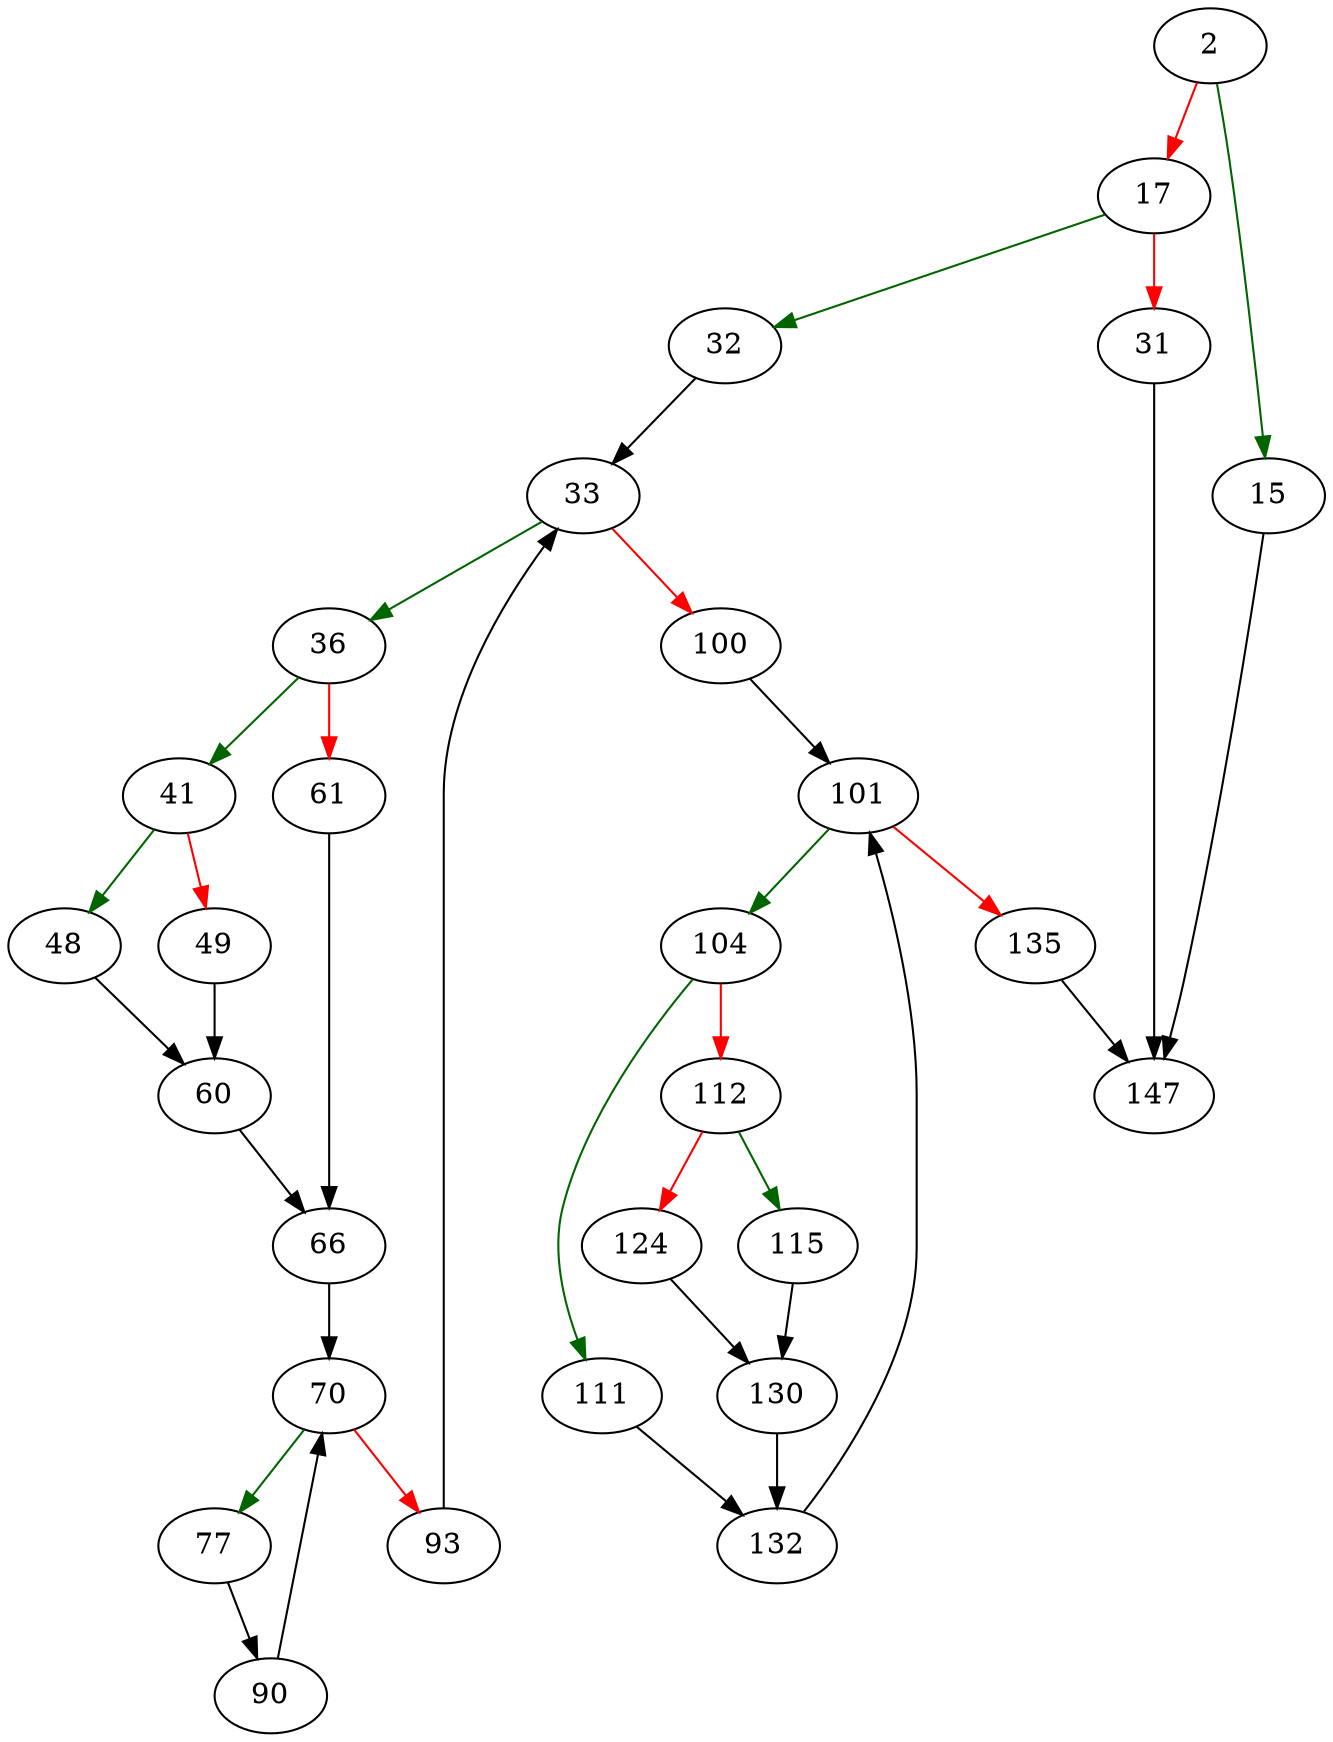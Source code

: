 strict digraph "vdbeSorterSort" {
	// Node definitions.
	2 [entry=true];
	15;
	17;
	147;
	32;
	31;
	33;
	36;
	100;
	41;
	61;
	48;
	49;
	60;
	66;
	70;
	77;
	93;
	90;
	101;
	104;
	135;
	111;
	112;
	132;
	115;
	124;
	130;

	// Edge definitions.
	2 -> 15 [
		color=darkgreen
		cond=true
	];
	2 -> 17 [
		color=red
		cond=false
	];
	15 -> 147;
	17 -> 32 [
		color=darkgreen
		cond=true
	];
	17 -> 31 [
		color=red
		cond=false
	];
	32 -> 33;
	31 -> 147;
	33 -> 36 [
		color=darkgreen
		cond=true
	];
	33 -> 100 [
		color=red
		cond=false
	];
	36 -> 41 [
		color=darkgreen
		cond=true
	];
	36 -> 61 [
		color=red
		cond=false
	];
	100 -> 101;
	41 -> 48 [
		color=darkgreen
		cond=true
	];
	41 -> 49 [
		color=red
		cond=false
	];
	61 -> 66;
	48 -> 60;
	49 -> 60;
	60 -> 66;
	66 -> 70;
	70 -> 77 [
		color=darkgreen
		cond=true
	];
	70 -> 93 [
		color=red
		cond=false
	];
	77 -> 90;
	93 -> 33;
	90 -> 70;
	101 -> 104 [
		color=darkgreen
		cond=true
	];
	101 -> 135 [
		color=red
		cond=false
	];
	104 -> 111 [
		color=darkgreen
		cond=true
	];
	104 -> 112 [
		color=red
		cond=false
	];
	135 -> 147;
	111 -> 132;
	112 -> 115 [
		color=darkgreen
		cond=true
	];
	112 -> 124 [
		color=red
		cond=false
	];
	132 -> 101;
	115 -> 130;
	124 -> 130;
	130 -> 132;
}